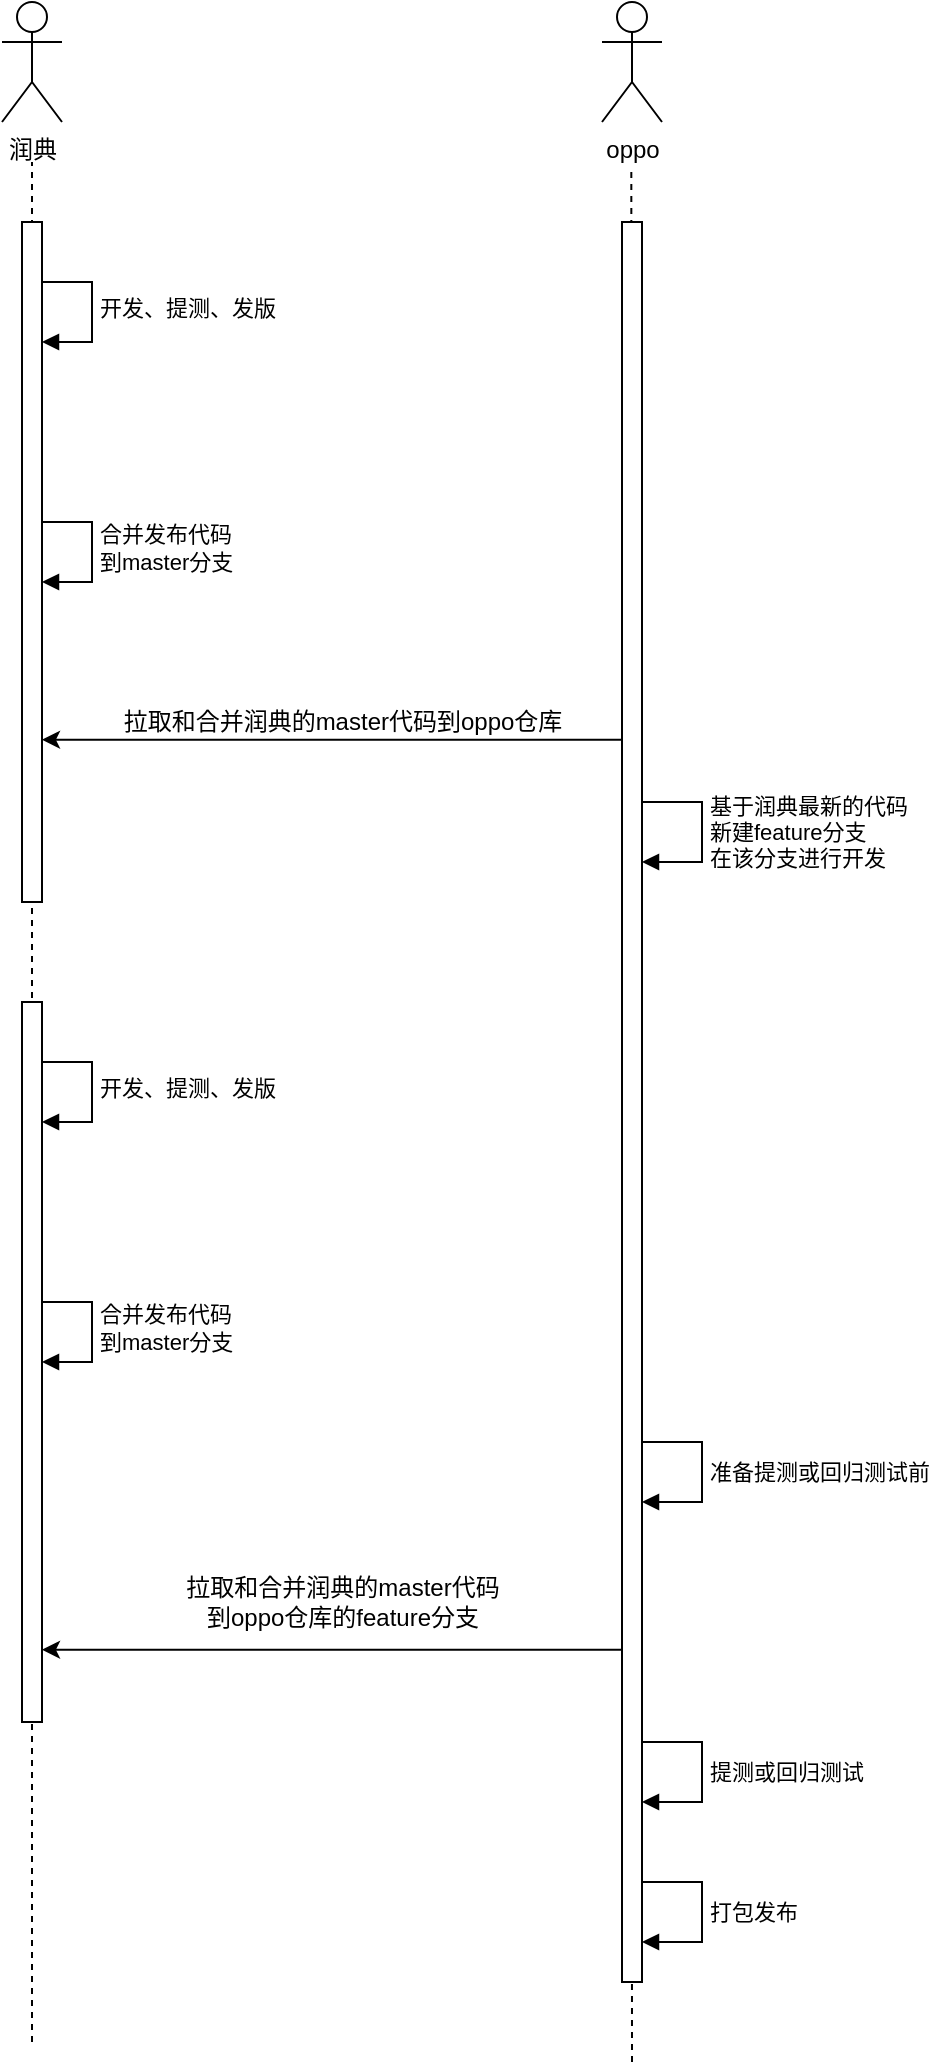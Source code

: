 <mxfile version="24.0.5" type="github">
  <diagram name="第 1 页" id="YQSnKAG-CkbCW_agBmFR">
    <mxGraphModel dx="2049" dy="1066" grid="1" gridSize="10" guides="1" tooltips="1" connect="1" arrows="1" fold="1" page="1" pageScale="1" pageWidth="827" pageHeight="1169" math="0" shadow="0">
      <root>
        <mxCell id="0" />
        <mxCell id="1" parent="0" />
        <mxCell id="x32YYk-rLdXgTgHHnrs6-28" value="开发、提测、发版" style="html=1;align=left;spacingLeft=2;endArrow=block;rounded=0;edgeStyle=orthogonalEdgeStyle;curved=0;rounded=0;" edge="1" parent="1">
          <mxGeometry relative="1" as="geometry">
            <mxPoint x="255" y="280" as="sourcePoint" />
            <Array as="points">
              <mxPoint x="285" y="310" />
            </Array>
            <mxPoint x="260" y="310.0" as="targetPoint" />
          </mxGeometry>
        </mxCell>
        <mxCell id="x32YYk-rLdXgTgHHnrs6-29" value="润典" style="shape=umlActor;verticalLabelPosition=bottom;verticalAlign=top;html=1;" vertex="1" parent="1">
          <mxGeometry x="240" y="140" width="30" height="60" as="geometry" />
        </mxCell>
        <mxCell id="x32YYk-rLdXgTgHHnrs6-30" value="oppo" style="shape=umlActor;verticalLabelPosition=bottom;verticalAlign=top;html=1;" vertex="1" parent="1">
          <mxGeometry x="540" y="140" width="30" height="60" as="geometry" />
        </mxCell>
        <mxCell id="x32YYk-rLdXgTgHHnrs6-31" value="" style="endArrow=none;dashed=1;html=1;rounded=0;" edge="1" parent="1">
          <mxGeometry width="50" height="50" relative="1" as="geometry">
            <mxPoint x="555" y="1170" as="sourcePoint" />
            <mxPoint x="554.66" y="224" as="targetPoint" />
          </mxGeometry>
        </mxCell>
        <mxCell id="x32YYk-rLdXgTgHHnrs6-32" value="" style="endArrow=none;dashed=1;html=1;rounded=0;" edge="1" parent="1">
          <mxGeometry width="50" height="50" relative="1" as="geometry">
            <mxPoint x="255" y="360.0" as="sourcePoint" />
            <mxPoint x="255" y="220" as="targetPoint" />
          </mxGeometry>
        </mxCell>
        <mxCell id="x32YYk-rLdXgTgHHnrs6-34" value="" style="endArrow=none;dashed=1;html=1;rounded=0;" edge="1" parent="1" source="x32YYk-rLdXgTgHHnrs6-45">
          <mxGeometry width="50" height="50" relative="1" as="geometry">
            <mxPoint x="255" y="850" as="sourcePoint" />
            <mxPoint x="255" y="470" as="targetPoint" />
          </mxGeometry>
        </mxCell>
        <mxCell id="x32YYk-rLdXgTgHHnrs6-35" value="" style="endArrow=classic;endFill=1;html=1;rounded=0;" edge="1" parent="1">
          <mxGeometry width="160" relative="1" as="geometry">
            <mxPoint x="260" y="508.86" as="sourcePoint" />
            <mxPoint x="260" y="508.86" as="targetPoint" />
          </mxGeometry>
        </mxCell>
        <mxCell id="x32YYk-rLdXgTgHHnrs6-36" value="拉取和合并润典的master代码到oppo仓库" style="text;html=1;align=center;verticalAlign=middle;resizable=0;points=[];autosize=1;strokeColor=none;fillColor=none;" vertex="1" parent="1">
          <mxGeometry x="290" y="485" width="240" height="30" as="geometry" />
        </mxCell>
        <mxCell id="x32YYk-rLdXgTgHHnrs6-37" value="" style="html=1;points=[[0,0,0,0,5],[0,1,0,0,-5],[1,0,0,0,5],[1,1,0,0,-5]];perimeter=orthogonalPerimeter;outlineConnect=0;targetShapes=umlLifeline;portConstraint=eastwest;newEdgeStyle={&quot;curved&quot;:0,&quot;rounded&quot;:0};" vertex="1" parent="1">
          <mxGeometry x="550" y="250" width="10" height="880" as="geometry" />
        </mxCell>
        <mxCell id="x32YYk-rLdXgTgHHnrs6-38" value="基于润典最新的代码&lt;div&gt;新建feature分支&lt;div&gt;&lt;div&gt;&lt;div&gt;&lt;div&gt;在该分支进行开发&lt;/div&gt;&lt;/div&gt;&lt;/div&gt;&lt;/div&gt;&lt;/div&gt;" style="html=1;align=left;spacingLeft=2;endArrow=block;rounded=0;edgeStyle=orthogonalEdgeStyle;curved=0;rounded=0;" edge="1" parent="1">
          <mxGeometry relative="1" as="geometry">
            <mxPoint x="560" y="540" as="sourcePoint" />
            <Array as="points">
              <mxPoint x="590" y="540" />
              <mxPoint x="590" y="570" />
            </Array>
            <mxPoint x="560" y="570.0" as="targetPoint" />
          </mxGeometry>
        </mxCell>
        <mxCell id="x32YYk-rLdXgTgHHnrs6-39" value="合并发布代码&lt;div&gt;到master分支&lt;/div&gt;" style="html=1;align=left;spacingLeft=2;endArrow=block;rounded=0;edgeStyle=orthogonalEdgeStyle;curved=0;rounded=0;" edge="1" parent="1">
          <mxGeometry relative="1" as="geometry">
            <mxPoint x="255" y="400" as="sourcePoint" />
            <Array as="points">
              <mxPoint x="285" y="430" />
            </Array>
            <mxPoint x="260" y="430.0" as="targetPoint" />
          </mxGeometry>
        </mxCell>
        <mxCell id="x32YYk-rLdXgTgHHnrs6-46" value="" style="endArrow=none;dashed=1;html=1;rounded=0;" edge="1" parent="1" target="x32YYk-rLdXgTgHHnrs6-45">
          <mxGeometry width="50" height="50" relative="1" as="geometry">
            <mxPoint x="255" y="1160" as="sourcePoint" />
            <mxPoint x="255" y="470" as="targetPoint" />
          </mxGeometry>
        </mxCell>
        <mxCell id="x32YYk-rLdXgTgHHnrs6-47" value="" style="endArrow=classic;endFill=1;html=1;rounded=0;" edge="1" parent="1">
          <mxGeometry width="160" relative="1" as="geometry">
            <mxPoint x="550" y="508.86" as="sourcePoint" />
            <mxPoint x="260" y="508.86" as="targetPoint" />
          </mxGeometry>
        </mxCell>
        <mxCell id="x32YYk-rLdXgTgHHnrs6-45" value="" style="html=1;points=[[0,0,0,0,5],[0,1,0,0,-5],[1,0,0,0,5],[1,1,0,0,-5]];perimeter=orthogonalPerimeter;outlineConnect=0;targetShapes=umlLifeline;portConstraint=eastwest;newEdgeStyle={&quot;curved&quot;:0,&quot;rounded&quot;:0};" vertex="1" parent="1">
          <mxGeometry x="250" y="250" width="10" height="340" as="geometry" />
        </mxCell>
        <mxCell id="x32YYk-rLdXgTgHHnrs6-50" value="开发、提测、发版" style="html=1;align=left;spacingLeft=2;endArrow=block;rounded=0;edgeStyle=orthogonalEdgeStyle;curved=0;rounded=0;" edge="1" parent="1">
          <mxGeometry relative="1" as="geometry">
            <mxPoint x="255" y="670" as="sourcePoint" />
            <Array as="points">
              <mxPoint x="285" y="700" />
            </Array>
            <mxPoint x="260" y="700.0" as="targetPoint" />
          </mxGeometry>
        </mxCell>
        <mxCell id="x32YYk-rLdXgTgHHnrs6-51" value="" style="endArrow=none;dashed=1;html=1;rounded=0;" edge="1" parent="1" source="x32YYk-rLdXgTgHHnrs6-54">
          <mxGeometry width="50" height="50" relative="1" as="geometry">
            <mxPoint x="255" y="1240" as="sourcePoint" />
            <mxPoint x="255" y="860" as="targetPoint" />
          </mxGeometry>
        </mxCell>
        <mxCell id="x32YYk-rLdXgTgHHnrs6-52" value="" style="endArrow=classic;endFill=1;html=1;rounded=0;" edge="1" parent="1">
          <mxGeometry width="160" relative="1" as="geometry">
            <mxPoint x="260" y="958.86" as="sourcePoint" />
            <mxPoint x="260" y="958.86" as="targetPoint" />
          </mxGeometry>
        </mxCell>
        <mxCell id="x32YYk-rLdXgTgHHnrs6-53" value="合并发布代码&lt;div&gt;到master分支&lt;/div&gt;" style="html=1;align=left;spacingLeft=2;endArrow=block;rounded=0;edgeStyle=orthogonalEdgeStyle;curved=0;rounded=0;" edge="1" parent="1">
          <mxGeometry relative="1" as="geometry">
            <mxPoint x="255" y="790" as="sourcePoint" />
            <Array as="points">
              <mxPoint x="285" y="820" />
            </Array>
            <mxPoint x="260" y="820.0" as="targetPoint" />
          </mxGeometry>
        </mxCell>
        <mxCell id="x32YYk-rLdXgTgHHnrs6-54" value="" style="html=1;points=[[0,0,0,0,5],[0,1,0,0,-5],[1,0,0,0,5],[1,1,0,0,-5]];perimeter=orthogonalPerimeter;outlineConnect=0;targetShapes=umlLifeline;portConstraint=eastwest;newEdgeStyle={&quot;curved&quot;:0,&quot;rounded&quot;:0};" vertex="1" parent="1">
          <mxGeometry x="250" y="640" width="10" height="360" as="geometry" />
        </mxCell>
        <mxCell id="x32YYk-rLdXgTgHHnrs6-55" value="" style="endArrow=classic;endFill=1;html=1;rounded=0;" edge="1" parent="1">
          <mxGeometry width="160" relative="1" as="geometry">
            <mxPoint x="260" y="963.86" as="sourcePoint" />
            <mxPoint x="260" y="963.86" as="targetPoint" />
          </mxGeometry>
        </mxCell>
        <mxCell id="x32YYk-rLdXgTgHHnrs6-56" value="拉取和合并润典的master代码&lt;div&gt;到oppo仓库的feature分支&lt;/div&gt;" style="text;html=1;align=center;verticalAlign=middle;resizable=0;points=[];autosize=1;strokeColor=none;fillColor=none;" vertex="1" parent="1">
          <mxGeometry x="320" y="920" width="180" height="40" as="geometry" />
        </mxCell>
        <mxCell id="x32YYk-rLdXgTgHHnrs6-57" value="" style="endArrow=classic;endFill=1;html=1;rounded=0;" edge="1" parent="1">
          <mxGeometry width="160" relative="1" as="geometry">
            <mxPoint x="550" y="963.86" as="sourcePoint" />
            <mxPoint x="260" y="963.86" as="targetPoint" />
          </mxGeometry>
        </mxCell>
        <mxCell id="x32YYk-rLdXgTgHHnrs6-59" value="准备提测或回归测试前" style="html=1;align=left;spacingLeft=2;endArrow=block;rounded=0;edgeStyle=orthogonalEdgeStyle;curved=0;rounded=0;" edge="1" parent="1">
          <mxGeometry relative="1" as="geometry">
            <mxPoint x="560" y="860" as="sourcePoint" />
            <Array as="points">
              <mxPoint x="590" y="860" />
              <mxPoint x="590" y="890" />
            </Array>
            <mxPoint x="560" y="890.0" as="targetPoint" />
            <mxPoint as="offset" />
          </mxGeometry>
        </mxCell>
        <mxCell id="x32YYk-rLdXgTgHHnrs6-60" value="提测或回归测试" style="html=1;align=left;spacingLeft=2;endArrow=block;rounded=0;edgeStyle=orthogonalEdgeStyle;curved=0;rounded=0;" edge="1" parent="1">
          <mxGeometry relative="1" as="geometry">
            <mxPoint x="560" y="1010" as="sourcePoint" />
            <Array as="points">
              <mxPoint x="590" y="1010" />
              <mxPoint x="590" y="1040" />
            </Array>
            <mxPoint x="560" y="1040.0" as="targetPoint" />
            <mxPoint as="offset" />
          </mxGeometry>
        </mxCell>
        <mxCell id="x32YYk-rLdXgTgHHnrs6-61" value="打包发布" style="html=1;align=left;spacingLeft=2;endArrow=block;rounded=0;edgeStyle=orthogonalEdgeStyle;curved=0;rounded=0;" edge="1" parent="1">
          <mxGeometry relative="1" as="geometry">
            <mxPoint x="560" y="1080" as="sourcePoint" />
            <Array as="points">
              <mxPoint x="590" y="1080" />
              <mxPoint x="590" y="1110" />
            </Array>
            <mxPoint x="560" y="1110.0" as="targetPoint" />
            <mxPoint as="offset" />
          </mxGeometry>
        </mxCell>
      </root>
    </mxGraphModel>
  </diagram>
</mxfile>
